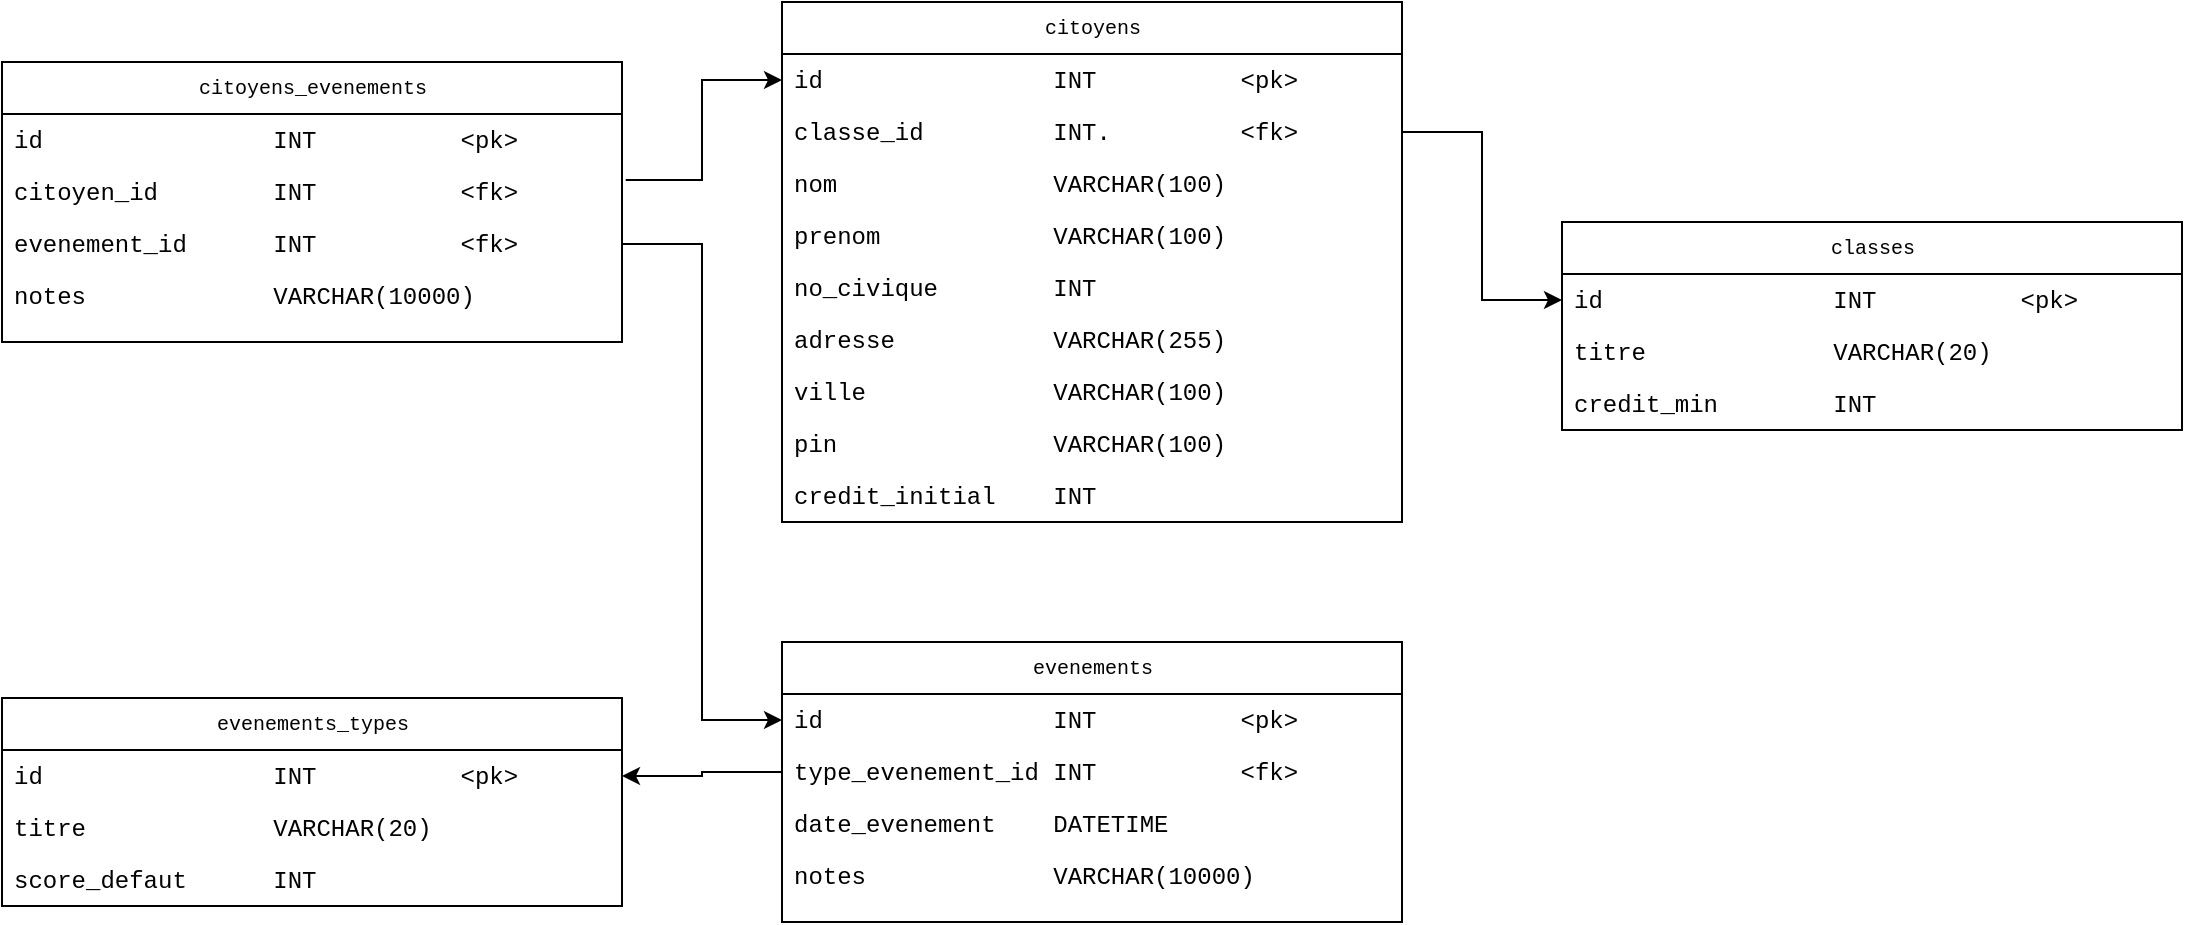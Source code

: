 <mxfile version="24.2.5" type="device">
  <diagram name="Page-1" id="c4acf3e9-155e-7222-9cf6-157b1a14988f">
    <mxGraphModel dx="1876" dy="680" grid="1" gridSize="10" guides="1" tooltips="1" connect="1" arrows="1" fold="1" page="1" pageScale="1" pageWidth="850" pageHeight="1100" background="none" math="0" shadow="0">
      <root>
        <mxCell id="0" />
        <mxCell id="1" parent="0" />
        <mxCell id="4COk2VPTOHfpMLbUNnhE-7" value="citoyens" style="swimlane;html=1;fontStyle=0;childLayout=stackLayout;horizontal=1;startSize=26;fillColor=none;horizontalStack=0;resizeParent=1;resizeLast=0;collapsible=1;marginBottom=0;swimlaneFillColor=#ffffff;rounded=0;shadow=0;comic=0;labelBackgroundColor=none;strokeWidth=1;fontFamily=Courier New;fontSize=10;align=center;" parent="1" vertex="1">
          <mxGeometry x="380" width="310" height="260" as="geometry" />
        </mxCell>
        <mxCell id="4COk2VPTOHfpMLbUNnhE-8" value="id&amp;nbsp; &amp;nbsp; &amp;nbsp; &amp;nbsp; &amp;nbsp; &amp;nbsp; &amp;nbsp; &amp;nbsp; INT&amp;nbsp; &amp;nbsp; &amp;nbsp; &amp;nbsp; &amp;nbsp; &amp;lt;pk&amp;gt;" style="text;html=1;strokeColor=none;fillColor=none;align=left;verticalAlign=top;spacingLeft=4;spacingRight=4;whiteSpace=wrap;overflow=hidden;rotatable=0;points=[[0,0.5],[1,0.5]];portConstraint=eastwest;fontFamily=Courier New;" parent="4COk2VPTOHfpMLbUNnhE-7" vertex="1">
          <mxGeometry y="26" width="310" height="26" as="geometry" />
        </mxCell>
        <mxCell id="4COk2VPTOHfpMLbUNnhE-9" value="classe_id&amp;nbsp; &amp;nbsp; &amp;nbsp; &amp;nbsp; &amp;nbsp;INT.&amp;nbsp; &amp;nbsp; &amp;nbsp; &amp;nbsp; &amp;nbsp;&amp;lt;fk&amp;gt;" style="text;html=1;strokeColor=none;fillColor=none;align=left;verticalAlign=top;spacingLeft=4;spacingRight=4;whiteSpace=wrap;overflow=hidden;rotatable=0;points=[[0,0.5],[1,0.5]];portConstraint=eastwest;fontFamily=Courier New;" parent="4COk2VPTOHfpMLbUNnhE-7" vertex="1">
          <mxGeometry y="52" width="310" height="26" as="geometry" />
        </mxCell>
        <mxCell id="4COk2VPTOHfpMLbUNnhE-10" value="nom&amp;nbsp; &amp;nbsp; &amp;nbsp; &amp;nbsp; &amp;nbsp; &amp;nbsp; &amp;nbsp; &amp;nbsp;VARCHAR(100)" style="text;html=1;strokeColor=none;fillColor=none;align=left;verticalAlign=top;spacingLeft=4;spacingRight=4;whiteSpace=wrap;overflow=hidden;rotatable=0;points=[[0,0.5],[1,0.5]];portConstraint=eastwest;fontFamily=Courier New;" parent="4COk2VPTOHfpMLbUNnhE-7" vertex="1">
          <mxGeometry y="78" width="310" height="26" as="geometry" />
        </mxCell>
        <mxCell id="jj5QxuYdY9dPFg9_PupU-1" value="prenom&amp;nbsp; &amp;nbsp; &amp;nbsp; &amp;nbsp; &amp;nbsp; &amp;nbsp; VARCHAR(100)" style="text;html=1;strokeColor=none;fillColor=none;align=left;verticalAlign=top;spacingLeft=4;spacingRight=4;whiteSpace=wrap;overflow=hidden;rotatable=0;points=[[0,0.5],[1,0.5]];portConstraint=eastwest;fontFamily=Courier New;" parent="4COk2VPTOHfpMLbUNnhE-7" vertex="1">
          <mxGeometry y="104" width="310" height="26" as="geometry" />
        </mxCell>
        <mxCell id="c4B6lk2PZCjJQVUuTmaD-2" value="no_civique&amp;nbsp; &amp;nbsp; &amp;nbsp; &amp;nbsp; INT&amp;nbsp; &amp;nbsp; &amp;nbsp; &amp;nbsp; &amp;nbsp; &amp;nbsp;&amp;nbsp;" style="text;html=1;strokeColor=none;fillColor=none;align=left;verticalAlign=top;spacingLeft=4;spacingRight=4;whiteSpace=wrap;overflow=hidden;rotatable=0;points=[[0,0.5],[1,0.5]];portConstraint=eastwest;fontFamily=Courier New;" vertex="1" parent="4COk2VPTOHfpMLbUNnhE-7">
          <mxGeometry y="130" width="310" height="26" as="geometry" />
        </mxCell>
        <mxCell id="c4B6lk2PZCjJQVUuTmaD-3" value="adresse&amp;nbsp; &amp;nbsp; &amp;nbsp; &amp;nbsp; &amp;nbsp; &amp;nbsp;VARCHAR(255)" style="text;html=1;strokeColor=none;fillColor=none;align=left;verticalAlign=top;spacingLeft=4;spacingRight=4;whiteSpace=wrap;overflow=hidden;rotatable=0;points=[[0,0.5],[1,0.5]];portConstraint=eastwest;fontFamily=Courier New;" vertex="1" parent="4COk2VPTOHfpMLbUNnhE-7">
          <mxGeometry y="156" width="310" height="26" as="geometry" />
        </mxCell>
        <mxCell id="c4B6lk2PZCjJQVUuTmaD-4" value="ville&amp;nbsp; &amp;nbsp; &amp;nbsp; &amp;nbsp; &amp;nbsp; &amp;nbsp; &amp;nbsp;VARCHAR(100)" style="text;html=1;strokeColor=none;fillColor=none;align=left;verticalAlign=top;spacingLeft=4;spacingRight=4;whiteSpace=wrap;overflow=hidden;rotatable=0;points=[[0,0.5],[1,0.5]];portConstraint=eastwest;fontFamily=Courier New;" vertex="1" parent="4COk2VPTOHfpMLbUNnhE-7">
          <mxGeometry y="182" width="310" height="26" as="geometry" />
        </mxCell>
        <mxCell id="c4B6lk2PZCjJQVUuTmaD-5" value="pin&amp;nbsp; &amp;nbsp; &amp;nbsp; &amp;nbsp; &amp;nbsp; &amp;nbsp; &amp;nbsp; &amp;nbsp;VARCHAR(100)" style="text;html=1;strokeColor=none;fillColor=none;align=left;verticalAlign=top;spacingLeft=4;spacingRight=4;whiteSpace=wrap;overflow=hidden;rotatable=0;points=[[0,0.5],[1,0.5]];portConstraint=eastwest;fontFamily=Courier New;" vertex="1" parent="4COk2VPTOHfpMLbUNnhE-7">
          <mxGeometry y="208" width="310" height="26" as="geometry" />
        </mxCell>
        <mxCell id="c4B6lk2PZCjJQVUuTmaD-6" value="credit_initial&amp;nbsp; &amp;nbsp; INT" style="text;html=1;strokeColor=none;fillColor=none;align=left;verticalAlign=top;spacingLeft=4;spacingRight=4;whiteSpace=wrap;overflow=hidden;rotatable=0;points=[[0,0.5],[1,0.5]];portConstraint=eastwest;fontFamily=Courier New;" vertex="1" parent="4COk2VPTOHfpMLbUNnhE-7">
          <mxGeometry y="234" width="310" height="26" as="geometry" />
        </mxCell>
        <mxCell id="4COk2VPTOHfpMLbUNnhE-30" value="classes" style="swimlane;html=1;fontStyle=0;childLayout=stackLayout;horizontal=1;startSize=26;fillColor=none;horizontalStack=0;resizeParent=1;resizeLast=0;collapsible=1;marginBottom=0;swimlaneFillColor=#ffffff;rounded=0;shadow=0;comic=0;labelBackgroundColor=none;strokeWidth=1;fontFamily=Courier New;fontSize=10;align=center;" parent="1" vertex="1">
          <mxGeometry x="770" y="110" width="310" height="104" as="geometry" />
        </mxCell>
        <mxCell id="4COk2VPTOHfpMLbUNnhE-32" value="id&amp;nbsp; &amp;nbsp; &amp;nbsp; &amp;nbsp; &amp;nbsp; &amp;nbsp; &amp;nbsp; &amp;nbsp; INT&amp;nbsp; &amp;nbsp; &amp;nbsp; &amp;nbsp; &amp;nbsp; &amp;lt;pk&amp;gt;" style="text;html=1;strokeColor=none;fillColor=none;align=left;verticalAlign=top;spacingLeft=4;spacingRight=4;whiteSpace=wrap;overflow=hidden;rotatable=0;points=[[0,0.5],[1,0.5]];portConstraint=eastwest;fontFamily=Courier New;" parent="4COk2VPTOHfpMLbUNnhE-30" vertex="1">
          <mxGeometry y="26" width="310" height="26" as="geometry" />
        </mxCell>
        <mxCell id="4COk2VPTOHfpMLbUNnhE-33" value="titre&amp;nbsp; &amp;nbsp; &amp;nbsp; &amp;nbsp; &amp;nbsp; &amp;nbsp; &amp;nbsp;VARCHAR(20)" style="text;html=1;strokeColor=none;fillColor=none;align=left;verticalAlign=top;spacingLeft=4;spacingRight=4;whiteSpace=wrap;overflow=hidden;rotatable=0;points=[[0,0.5],[1,0.5]];portConstraint=eastwest;fontFamily=Courier New;" parent="4COk2VPTOHfpMLbUNnhE-30" vertex="1">
          <mxGeometry y="52" width="310" height="26" as="geometry" />
        </mxCell>
        <mxCell id="c4B6lk2PZCjJQVUuTmaD-1" value="credit_min&amp;nbsp; &amp;nbsp; &amp;nbsp; &amp;nbsp; INT" style="text;html=1;strokeColor=none;fillColor=none;align=left;verticalAlign=top;spacingLeft=4;spacingRight=4;whiteSpace=wrap;overflow=hidden;rotatable=0;points=[[0,0.5],[1,0.5]];portConstraint=eastwest;fontFamily=Courier New;" vertex="1" parent="4COk2VPTOHfpMLbUNnhE-30">
          <mxGeometry y="78" width="310" height="26" as="geometry" />
        </mxCell>
        <mxCell id="4COk2VPTOHfpMLbUNnhE-34" style="edgeStyle=orthogonalEdgeStyle;rounded=0;orthogonalLoop=1;jettySize=auto;html=1;entryX=0;entryY=0.5;entryDx=0;entryDy=0;exitX=1;exitY=0.5;exitDx=0;exitDy=0;" parent="1" source="4COk2VPTOHfpMLbUNnhE-9" target="4COk2VPTOHfpMLbUNnhE-32" edge="1">
          <mxGeometry relative="1" as="geometry">
            <mxPoint x="420" y="150" as="sourcePoint" />
          </mxGeometry>
        </mxCell>
        <mxCell id="c4B6lk2PZCjJQVUuTmaD-7" value="evenements" style="swimlane;html=1;fontStyle=0;childLayout=stackLayout;horizontal=1;startSize=26;fillColor=none;horizontalStack=0;resizeParent=1;resizeLast=0;collapsible=1;marginBottom=0;swimlaneFillColor=#ffffff;rounded=0;shadow=0;comic=0;labelBackgroundColor=none;strokeWidth=1;fontFamily=Courier New;fontSize=10;align=center;" vertex="1" parent="1">
          <mxGeometry x="380" y="320" width="310" height="140" as="geometry" />
        </mxCell>
        <mxCell id="c4B6lk2PZCjJQVUuTmaD-8" value="id&amp;nbsp; &amp;nbsp; &amp;nbsp; &amp;nbsp; &amp;nbsp; &amp;nbsp; &amp;nbsp; &amp;nbsp; INT&amp;nbsp; &amp;nbsp; &amp;nbsp; &amp;nbsp; &amp;nbsp; &amp;lt;pk&amp;gt;" style="text;html=1;strokeColor=none;fillColor=none;align=left;verticalAlign=top;spacingLeft=4;spacingRight=4;whiteSpace=wrap;overflow=hidden;rotatable=0;points=[[0,0.5],[1,0.5]];portConstraint=eastwest;fontFamily=Courier New;" vertex="1" parent="c4B6lk2PZCjJQVUuTmaD-7">
          <mxGeometry y="26" width="310" height="26" as="geometry" />
        </mxCell>
        <mxCell id="c4B6lk2PZCjJQVUuTmaD-9" value="type_evenement_id INT&amp;nbsp; &amp;nbsp; &amp;nbsp; &amp;nbsp; &amp;nbsp; &amp;lt;fk&amp;gt;" style="text;html=1;strokeColor=none;fillColor=none;align=left;verticalAlign=top;spacingLeft=4;spacingRight=4;whiteSpace=wrap;overflow=hidden;rotatable=0;points=[[0,0.5],[1,0.5]];portConstraint=eastwest;fontFamily=Courier New;" vertex="1" parent="c4B6lk2PZCjJQVUuTmaD-7">
          <mxGeometry y="52" width="310" height="26" as="geometry" />
        </mxCell>
        <mxCell id="c4B6lk2PZCjJQVUuTmaD-10" value="date_evenement&amp;nbsp; &amp;nbsp; DATETIME" style="text;html=1;strokeColor=none;fillColor=none;align=left;verticalAlign=top;spacingLeft=4;spacingRight=4;whiteSpace=wrap;overflow=hidden;rotatable=0;points=[[0,0.5],[1,0.5]];portConstraint=eastwest;fontFamily=Courier New;" vertex="1" parent="c4B6lk2PZCjJQVUuTmaD-7">
          <mxGeometry y="78" width="310" height="26" as="geometry" />
        </mxCell>
        <mxCell id="c4B6lk2PZCjJQVUuTmaD-11" value="notes&amp;nbsp; &amp;nbsp; &amp;nbsp; &amp;nbsp; &amp;nbsp; &amp;nbsp; &amp;nbsp;VARCHAR(10000)" style="text;html=1;strokeColor=none;fillColor=none;align=left;verticalAlign=top;spacingLeft=4;spacingRight=4;whiteSpace=wrap;overflow=hidden;rotatable=0;points=[[0,0.5],[1,0.5]];portConstraint=eastwest;fontFamily=Courier New;" vertex="1" parent="c4B6lk2PZCjJQVUuTmaD-7">
          <mxGeometry y="104" width="310" height="26" as="geometry" />
        </mxCell>
        <mxCell id="c4B6lk2PZCjJQVUuTmaD-17" value="evenements_types" style="swimlane;html=1;fontStyle=0;childLayout=stackLayout;horizontal=1;startSize=26;fillColor=none;horizontalStack=0;resizeParent=1;resizeLast=0;collapsible=1;marginBottom=0;swimlaneFillColor=#ffffff;rounded=0;shadow=0;comic=0;labelBackgroundColor=none;strokeWidth=1;fontFamily=Courier New;fontSize=10;align=center;" vertex="1" parent="1">
          <mxGeometry x="-10" y="348" width="310" height="104" as="geometry" />
        </mxCell>
        <mxCell id="c4B6lk2PZCjJQVUuTmaD-18" value="id&amp;nbsp; &amp;nbsp; &amp;nbsp; &amp;nbsp; &amp;nbsp; &amp;nbsp; &amp;nbsp; &amp;nbsp; INT&amp;nbsp; &amp;nbsp; &amp;nbsp; &amp;nbsp; &amp;nbsp; &amp;lt;pk&amp;gt;" style="text;html=1;strokeColor=none;fillColor=none;align=left;verticalAlign=top;spacingLeft=4;spacingRight=4;whiteSpace=wrap;overflow=hidden;rotatable=0;points=[[0,0.5],[1,0.5]];portConstraint=eastwest;fontFamily=Courier New;" vertex="1" parent="c4B6lk2PZCjJQVUuTmaD-17">
          <mxGeometry y="26" width="310" height="26" as="geometry" />
        </mxCell>
        <mxCell id="c4B6lk2PZCjJQVUuTmaD-19" value="titre&amp;nbsp; &amp;nbsp; &amp;nbsp; &amp;nbsp; &amp;nbsp; &amp;nbsp; &amp;nbsp;VARCHAR(20)" style="text;html=1;strokeColor=none;fillColor=none;align=left;verticalAlign=top;spacingLeft=4;spacingRight=4;whiteSpace=wrap;overflow=hidden;rotatable=0;points=[[0,0.5],[1,0.5]];portConstraint=eastwest;fontFamily=Courier New;" vertex="1" parent="c4B6lk2PZCjJQVUuTmaD-17">
          <mxGeometry y="52" width="310" height="26" as="geometry" />
        </mxCell>
        <mxCell id="c4B6lk2PZCjJQVUuTmaD-20" value="score_defaut&amp;nbsp; &amp;nbsp; &amp;nbsp; INT" style="text;html=1;strokeColor=none;fillColor=none;align=left;verticalAlign=top;spacingLeft=4;spacingRight=4;whiteSpace=wrap;overflow=hidden;rotatable=0;points=[[0,0.5],[1,0.5]];portConstraint=eastwest;fontFamily=Courier New;" vertex="1" parent="c4B6lk2PZCjJQVUuTmaD-17">
          <mxGeometry y="78" width="310" height="26" as="geometry" />
        </mxCell>
        <mxCell id="c4B6lk2PZCjJQVUuTmaD-21" style="edgeStyle=orthogonalEdgeStyle;rounded=0;orthogonalLoop=1;jettySize=auto;html=1;entryX=1;entryY=0.5;entryDx=0;entryDy=0;exitX=0;exitY=0.5;exitDx=0;exitDy=0;" edge="1" parent="1" source="c4B6lk2PZCjJQVUuTmaD-9" target="c4B6lk2PZCjJQVUuTmaD-18">
          <mxGeometry relative="1" as="geometry">
            <mxPoint x="330" y="85" as="sourcePoint" />
            <mxPoint x="480" y="79" as="targetPoint" />
          </mxGeometry>
        </mxCell>
        <mxCell id="c4B6lk2PZCjJQVUuTmaD-22" value="citoyens_evenements" style="swimlane;html=1;fontStyle=0;childLayout=stackLayout;horizontal=1;startSize=26;fillColor=none;horizontalStack=0;resizeParent=1;resizeLast=0;collapsible=1;marginBottom=0;swimlaneFillColor=#ffffff;rounded=0;shadow=0;comic=0;labelBackgroundColor=none;strokeWidth=1;fontFamily=Courier New;fontSize=10;align=center;" vertex="1" parent="1">
          <mxGeometry x="-10" y="30" width="310" height="140" as="geometry" />
        </mxCell>
        <mxCell id="c4B6lk2PZCjJQVUuTmaD-23" value="id&amp;nbsp; &amp;nbsp; &amp;nbsp; &amp;nbsp; &amp;nbsp; &amp;nbsp; &amp;nbsp; &amp;nbsp; INT&amp;nbsp; &amp;nbsp; &amp;nbsp; &amp;nbsp; &amp;nbsp; &amp;lt;pk&amp;gt;" style="text;html=1;strokeColor=none;fillColor=none;align=left;verticalAlign=top;spacingLeft=4;spacingRight=4;whiteSpace=wrap;overflow=hidden;rotatable=0;points=[[0,0.5],[1,0.5]];portConstraint=eastwest;fontFamily=Courier New;" vertex="1" parent="c4B6lk2PZCjJQVUuTmaD-22">
          <mxGeometry y="26" width="310" height="26" as="geometry" />
        </mxCell>
        <mxCell id="c4B6lk2PZCjJQVUuTmaD-24" value="citoyen_id&amp;nbsp; &amp;nbsp; &amp;nbsp; &amp;nbsp; INT&amp;nbsp; &amp;nbsp; &amp;nbsp; &amp;nbsp; &amp;nbsp; &amp;lt;fk&amp;gt;" style="text;html=1;strokeColor=none;fillColor=none;align=left;verticalAlign=top;spacingLeft=4;spacingRight=4;whiteSpace=wrap;overflow=hidden;rotatable=0;points=[[0,0.5],[1,0.5]];portConstraint=eastwest;fontFamily=Courier New;" vertex="1" parent="c4B6lk2PZCjJQVUuTmaD-22">
          <mxGeometry y="52" width="310" height="26" as="geometry" />
        </mxCell>
        <mxCell id="c4B6lk2PZCjJQVUuTmaD-25" value="evenement_id&amp;nbsp; &amp;nbsp; &amp;nbsp; INT&amp;nbsp; &amp;nbsp; &amp;nbsp; &amp;nbsp; &amp;nbsp; &amp;lt;fk&amp;gt;" style="text;html=1;strokeColor=none;fillColor=none;align=left;verticalAlign=top;spacingLeft=4;spacingRight=4;whiteSpace=wrap;overflow=hidden;rotatable=0;points=[[0,0.5],[1,0.5]];portConstraint=eastwest;fontFamily=Courier New;" vertex="1" parent="c4B6lk2PZCjJQVUuTmaD-22">
          <mxGeometry y="78" width="310" height="26" as="geometry" />
        </mxCell>
        <mxCell id="c4B6lk2PZCjJQVUuTmaD-26" value="notes&amp;nbsp; &amp;nbsp; &amp;nbsp; &amp;nbsp; &amp;nbsp; &amp;nbsp; &amp;nbsp;VARCHAR(10000)" style="text;html=1;strokeColor=none;fillColor=none;align=left;verticalAlign=top;spacingLeft=4;spacingRight=4;whiteSpace=wrap;overflow=hidden;rotatable=0;points=[[0,0.5],[1,0.5]];portConstraint=eastwest;fontFamily=Courier New;" vertex="1" parent="c4B6lk2PZCjJQVUuTmaD-22">
          <mxGeometry y="104" width="310" height="26" as="geometry" />
        </mxCell>
        <mxCell id="c4B6lk2PZCjJQVUuTmaD-28" style="edgeStyle=orthogonalEdgeStyle;rounded=0;orthogonalLoop=1;jettySize=auto;html=1;entryX=0;entryY=0.5;entryDx=0;entryDy=0;exitX=1;exitY=0.5;exitDx=0;exitDy=0;" edge="1" parent="1" source="c4B6lk2PZCjJQVUuTmaD-25" target="c4B6lk2PZCjJQVUuTmaD-8">
          <mxGeometry relative="1" as="geometry">
            <mxPoint x="320" y="170" as="sourcePoint" />
            <mxPoint x="340" y="399" as="targetPoint" />
          </mxGeometry>
        </mxCell>
        <mxCell id="c4B6lk2PZCjJQVUuTmaD-29" style="edgeStyle=orthogonalEdgeStyle;rounded=0;orthogonalLoop=1;jettySize=auto;html=1;exitX=1.006;exitY=0.269;exitDx=0;exitDy=0;exitPerimeter=0;entryX=0;entryY=0.5;entryDx=0;entryDy=0;" edge="1" parent="1" source="c4B6lk2PZCjJQVUuTmaD-24" target="4COk2VPTOHfpMLbUNnhE-8">
          <mxGeometry relative="1" as="geometry">
            <mxPoint x="355" y="305" as="sourcePoint" />
            <mxPoint x="230" y="60" as="targetPoint" />
          </mxGeometry>
        </mxCell>
      </root>
    </mxGraphModel>
  </diagram>
</mxfile>
